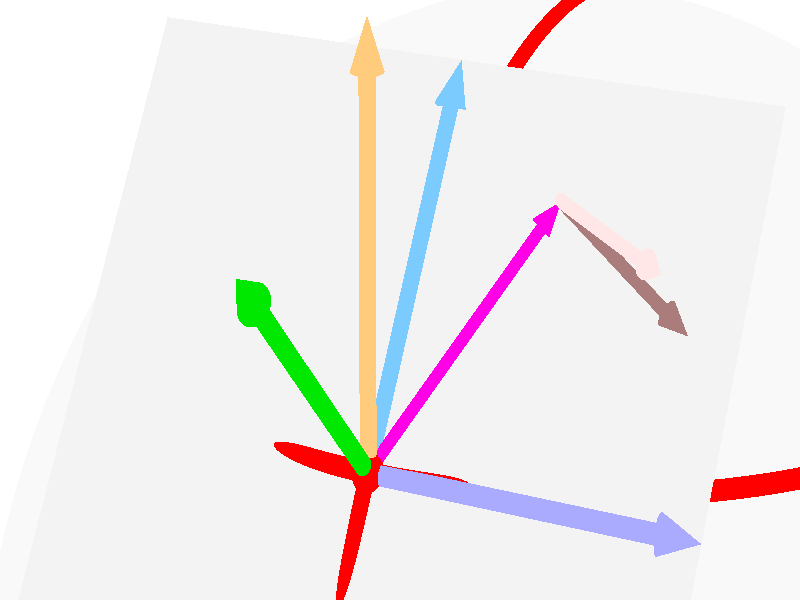//
// betaplane.pov -- Darstellung des Koordinatensystems in der beta-Ebene
//
// (c) 2018 Prof Dr Andreas Müller, Hochschule Rapperswil
//
#version 3.7;
#include "colors.inc"

global_settings {
	assumed_gamma 1
}

#declare imagescale = 0.16;

#declare arrowthickness = 0.012;

#declare breite = pi * 50 / 180;
#declare laenge = pi * 05 / 180;

#macro kugel(phi, theta)
	<cos(phi) * sin(theta), cos(theta), sin(phi) * sin(theta)>
#end

#declare B = kugel(laenge, breite);
#declare U = 0.5 * <-sin(laenge), 0, cos(laenge)>;
#declare V = 0.5 * <-cos(laenge) * cos(breite), sin(breite), -sin(laenge) * cos(breite)>;
#declare Omega = <0,1,0>;

#declare vv = 0.4 * U + 0.7 * V;
#declare C = 1 * vcross(Omega, vv);
#declare c = 4 * (vdot(C, U) * U + vdot(C, V) * V);

camera {
        location <4, 2, 2>
        look_at B + 0.2 * Omega + 0.1 * U
        right 16/9 * x * imagescale
        up y * imagescale
}

light_source {
	<10, 10, 10> color White
	area_light <1,0,0> <0,0,1>, 10, 10
	adaptive 1
	jitter
}
sky_sphere {
        pigment {
                color <1,1,1>
        }
}


#macro arrow(from, to, c)
	#declare arrowdirection = vnormalize(to - from);
	#declare arrowlength = vlength(to - from);
	union {
		sphere {
			from, 1.1 * arrowthickness
		}
		cylinder {
			from,
			from + (arrowlength - 5 * arrowthickness) * arrowdirection,
			arrowthickness
		}
		cone {
			from + (arrowlength - 5 * arrowthickness) * arrowdirection,
			2 * arrowthickness,
			to,
			0
		}
		pigment {
			color c
		}
		finish {
			specular 0.9
			metallic
		}
	}
#end

sphere {
	<0, 0, 0>, 1
	pigment {
		color rgb<0.95,0.95,0.95>
	}
	finish {
		specular 0.9
		metallic
	}
}

sphere {
	B, 2 * arrowthickness
	pigment {
		color Red
	}
	finish {
		specular 0.9
		metallic
	}
}

union {
	#declare phi = 0;
	#declare phistep = pi / 100;
	#while (phi < (2 * pi - phistep / 2))
	sphere { 
		kugel(phi, breite), arrowthickness
	}
	cylinder {
		kugel(phi, breite),
		kugel(phi + phistep, breite),
		arrowthickness
	}
	#declare phi = phi + phistep;
	#end
	pigment {
		color Red
	}
	finish {
		specular 0.9
		metallic
	}
}

union {
	sphere { <0,  1, 0>, arrowthickness }
	sphere { <0, -1, 0>, arrowthickness }
	#declare theta = 0;
	#declare thetastep = pi / 100;
	#while (theta < (pi - thetastep / 2))
		sphere { kugel(laenge, theta), arrowthickness }
		cylinder {
			kugel(laenge, theta),
			kugel(laenge, theta + thetastep),
			arrowthickness
		}
		sphere { kugel(laenge + pi, theta), arrowthickness }
		cylinder {
			kugel(laenge + pi, theta),
			kugel(laenge + pi, theta + thetastep),
			arrowthickness
		}
		#declare theta = theta + thetastep;
	#end
	pigment {
		color Red
	}
	finish {
		specular 0.9
		metallic
	}
}


arrow(B, B + U, rgb<102/255,102/255,1>)
arrow(B, B + V, rgb<51/255,153/255,1>)


mesh {
	triangle { B - U - V, B + U - V, B + U + V }
	triangle { B - U - V, B + U + V, B - U + V }
	pigment {
//		color rgbf<0.6,0.5,0.5,0.7>
		color rgbf<0.9,0.9,0.9,0.5>
	}
	finish {
		specular 0.9
		metallic
	}
}

//arrow(<-1.2,0,0>, <1.2,0,0>, White)
//arrow(<0,-1.2,0>, <0,1.2,0>, White)
//arrow(<0,0,-1.2>, <0,0,1.2>, White)

arrow(<0, 0, 0>, 1.5 * B, rgb<0,204/255,0>)

arrow(B, B + 0.5 * Omega, rgb<1,153/255,51/255>)

#declare arrowthickness = 0.7 * arrowthickness;
arrow(B, B + vv, rgb<1,0,204/255>)
//arrow(B, B + C, White)
arrow(B + vv, B + vv + C, rgb<1,204/255,204/255>)
arrow(B + vv, B + vv + c, rgb<102/255,51/255,51/255>)



